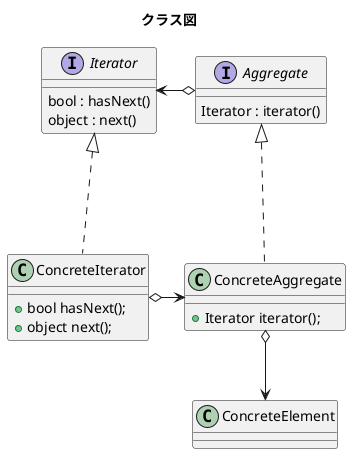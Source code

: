 @startuml
title クラス図
interface Aggregate{
	Iterator : iterator()
}
interface Iterator{
	bool : hasNext()
	object : next()
}
class ConcreteAggregate{
	+Iterator iterator();
}
class ConcreteIterator{
	+bool hasNext();
	+object next();
}
class ConcreteElement{

}
Aggregate <|... ConcreteAggregate
Iterator <|... ConcreteIterator
Iterator <-o Aggregate
ConcreteAggregate o--> ConcreteElement
ConcreteIterator o-> ConcreteAggregate
@enduml